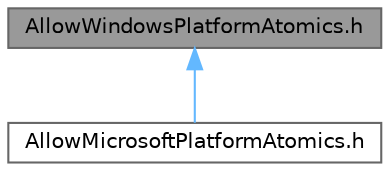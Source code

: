 digraph "AllowWindowsPlatformAtomics.h"
{
 // INTERACTIVE_SVG=YES
 // LATEX_PDF_SIZE
  bgcolor="transparent";
  edge [fontname=Helvetica,fontsize=10,labelfontname=Helvetica,labelfontsize=10];
  node [fontname=Helvetica,fontsize=10,shape=box,height=0.2,width=0.4];
  Node1 [id="Node000001",label="AllowWindowsPlatformAtomics.h",height=0.2,width=0.4,color="gray40", fillcolor="grey60", style="filled", fontcolor="black",tooltip=" "];
  Node1 -> Node2 [id="edge1_Node000001_Node000002",dir="back",color="steelblue1",style="solid",tooltip=" "];
  Node2 [id="Node000002",label="AllowMicrosoftPlatformAtomics.h",height=0.2,width=0.4,color="grey40", fillcolor="white", style="filled",URL="$d6/d02/AllowMicrosoftPlatformAtomics_8h.html",tooltip=" "];
}
